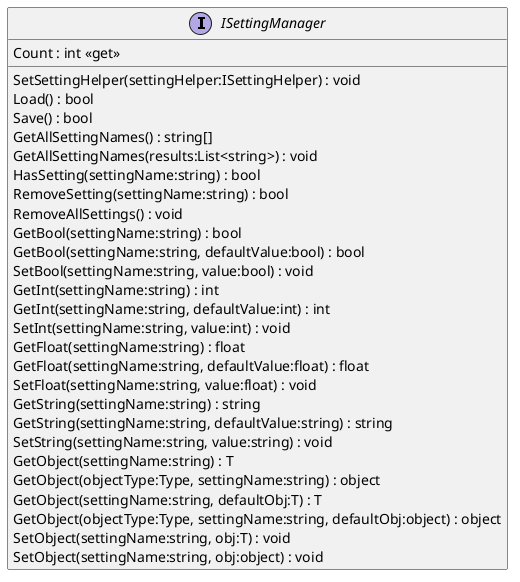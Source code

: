 @startuml
interface ISettingManager {
    Count : int <<get>>
    SetSettingHelper(settingHelper:ISettingHelper) : void
    Load() : bool
    Save() : bool
    GetAllSettingNames() : string[]
    GetAllSettingNames(results:List<string>) : void
    HasSetting(settingName:string) : bool
    RemoveSetting(settingName:string) : bool
    RemoveAllSettings() : void
    GetBool(settingName:string) : bool
    GetBool(settingName:string, defaultValue:bool) : bool
    SetBool(settingName:string, value:bool) : void
    GetInt(settingName:string) : int
    GetInt(settingName:string, defaultValue:int) : int
    SetInt(settingName:string, value:int) : void
    GetFloat(settingName:string) : float
    GetFloat(settingName:string, defaultValue:float) : float
    SetFloat(settingName:string, value:float) : void
    GetString(settingName:string) : string
    GetString(settingName:string, defaultValue:string) : string
    SetString(settingName:string, value:string) : void
    GetObject(settingName:string) : T
    GetObject(objectType:Type, settingName:string) : object
    GetObject(settingName:string, defaultObj:T) : T
    GetObject(objectType:Type, settingName:string, defaultObj:object) : object
    SetObject(settingName:string, obj:T) : void
    SetObject(settingName:string, obj:object) : void
}
@enduml
